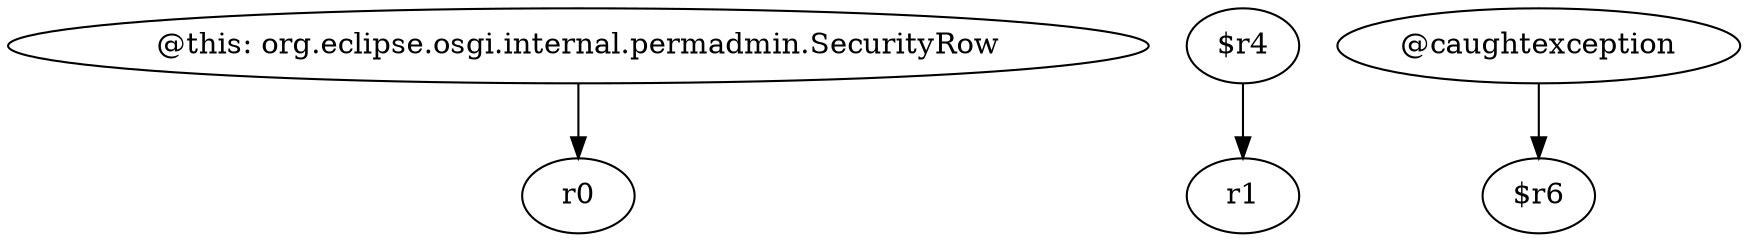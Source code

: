 digraph g {
0[label="@this: org.eclipse.osgi.internal.permadmin.SecurityRow"]
1[label="r0"]
0->1[label=""]
2[label="$r4"]
3[label="r1"]
2->3[label=""]
4[label="@caughtexception"]
5[label="$r6"]
4->5[label=""]
}